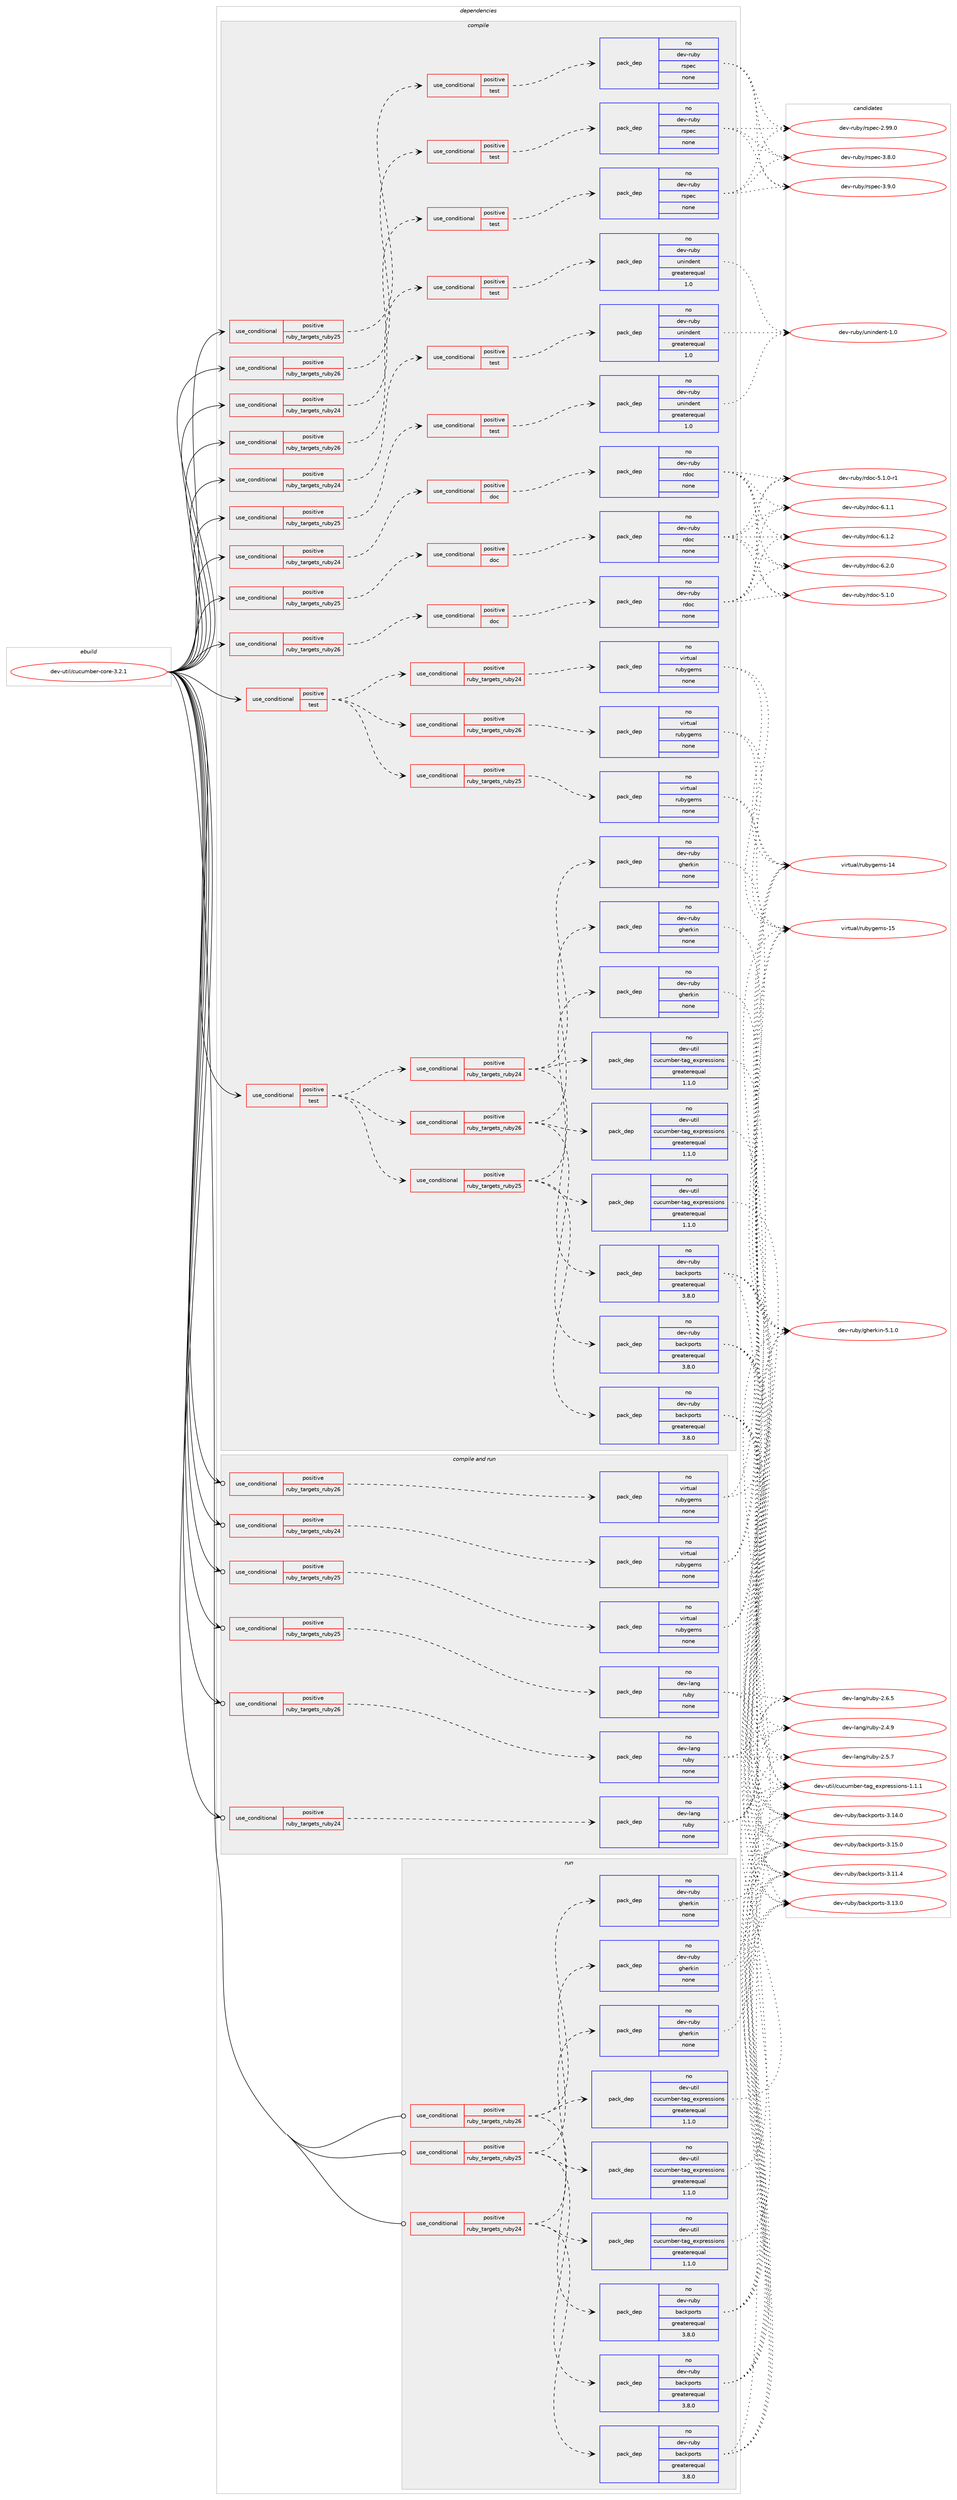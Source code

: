 digraph prolog {

# *************
# Graph options
# *************

newrank=true;
concentrate=true;
compound=true;
graph [rankdir=LR,fontname=Helvetica,fontsize=10,ranksep=1.5];#, ranksep=2.5, nodesep=0.2];
edge  [arrowhead=vee];
node  [fontname=Helvetica,fontsize=10];

# **********
# The ebuild
# **********

subgraph cluster_leftcol {
color=gray;
rank=same;
label=<<i>ebuild</i>>;
id [label="dev-util/cucumber-core-3.2.1", color=red, width=4, href="../dev-util/cucumber-core-3.2.1.svg"];
}

# ****************
# The dependencies
# ****************

subgraph cluster_midcol {
color=gray;
label=<<i>dependencies</i>>;
subgraph cluster_compile {
fillcolor="#eeeeee";
style=filled;
label=<<i>compile</i>>;
subgraph cond182225 {
dependency727573 [label=<<TABLE BORDER="0" CELLBORDER="1" CELLSPACING="0" CELLPADDING="4"><TR><TD ROWSPAN="3" CELLPADDING="10">use_conditional</TD></TR><TR><TD>positive</TD></TR><TR><TD>ruby_targets_ruby24</TD></TR></TABLE>>, shape=none, color=red];
subgraph cond182226 {
dependency727574 [label=<<TABLE BORDER="0" CELLBORDER="1" CELLSPACING="0" CELLPADDING="4"><TR><TD ROWSPAN="3" CELLPADDING="10">use_conditional</TD></TR><TR><TD>positive</TD></TR><TR><TD>doc</TD></TR></TABLE>>, shape=none, color=red];
subgraph pack533222 {
dependency727575 [label=<<TABLE BORDER="0" CELLBORDER="1" CELLSPACING="0" CELLPADDING="4" WIDTH="220"><TR><TD ROWSPAN="6" CELLPADDING="30">pack_dep</TD></TR><TR><TD WIDTH="110">no</TD></TR><TR><TD>dev-ruby</TD></TR><TR><TD>rdoc</TD></TR><TR><TD>none</TD></TR><TR><TD></TD></TR></TABLE>>, shape=none, color=blue];
}
dependency727574:e -> dependency727575:w [weight=20,style="dashed",arrowhead="vee"];
}
dependency727573:e -> dependency727574:w [weight=20,style="dashed",arrowhead="vee"];
}
id:e -> dependency727573:w [weight=20,style="solid",arrowhead="vee"];
subgraph cond182227 {
dependency727576 [label=<<TABLE BORDER="0" CELLBORDER="1" CELLSPACING="0" CELLPADDING="4"><TR><TD ROWSPAN="3" CELLPADDING="10">use_conditional</TD></TR><TR><TD>positive</TD></TR><TR><TD>ruby_targets_ruby24</TD></TR></TABLE>>, shape=none, color=red];
subgraph cond182228 {
dependency727577 [label=<<TABLE BORDER="0" CELLBORDER="1" CELLSPACING="0" CELLPADDING="4"><TR><TD ROWSPAN="3" CELLPADDING="10">use_conditional</TD></TR><TR><TD>positive</TD></TR><TR><TD>test</TD></TR></TABLE>>, shape=none, color=red];
subgraph pack533223 {
dependency727578 [label=<<TABLE BORDER="0" CELLBORDER="1" CELLSPACING="0" CELLPADDING="4" WIDTH="220"><TR><TD ROWSPAN="6" CELLPADDING="30">pack_dep</TD></TR><TR><TD WIDTH="110">no</TD></TR><TR><TD>dev-ruby</TD></TR><TR><TD>rspec</TD></TR><TR><TD>none</TD></TR><TR><TD></TD></TR></TABLE>>, shape=none, color=blue];
}
dependency727577:e -> dependency727578:w [weight=20,style="dashed",arrowhead="vee"];
}
dependency727576:e -> dependency727577:w [weight=20,style="dashed",arrowhead="vee"];
}
id:e -> dependency727576:w [weight=20,style="solid",arrowhead="vee"];
subgraph cond182229 {
dependency727579 [label=<<TABLE BORDER="0" CELLBORDER="1" CELLSPACING="0" CELLPADDING="4"><TR><TD ROWSPAN="3" CELLPADDING="10">use_conditional</TD></TR><TR><TD>positive</TD></TR><TR><TD>ruby_targets_ruby24</TD></TR></TABLE>>, shape=none, color=red];
subgraph cond182230 {
dependency727580 [label=<<TABLE BORDER="0" CELLBORDER="1" CELLSPACING="0" CELLPADDING="4"><TR><TD ROWSPAN="3" CELLPADDING="10">use_conditional</TD></TR><TR><TD>positive</TD></TR><TR><TD>test</TD></TR></TABLE>>, shape=none, color=red];
subgraph pack533224 {
dependency727581 [label=<<TABLE BORDER="0" CELLBORDER="1" CELLSPACING="0" CELLPADDING="4" WIDTH="220"><TR><TD ROWSPAN="6" CELLPADDING="30">pack_dep</TD></TR><TR><TD WIDTH="110">no</TD></TR><TR><TD>dev-ruby</TD></TR><TR><TD>unindent</TD></TR><TR><TD>greaterequal</TD></TR><TR><TD>1.0</TD></TR></TABLE>>, shape=none, color=blue];
}
dependency727580:e -> dependency727581:w [weight=20,style="dashed",arrowhead="vee"];
}
dependency727579:e -> dependency727580:w [weight=20,style="dashed",arrowhead="vee"];
}
id:e -> dependency727579:w [weight=20,style="solid",arrowhead="vee"];
subgraph cond182231 {
dependency727582 [label=<<TABLE BORDER="0" CELLBORDER="1" CELLSPACING="0" CELLPADDING="4"><TR><TD ROWSPAN="3" CELLPADDING="10">use_conditional</TD></TR><TR><TD>positive</TD></TR><TR><TD>ruby_targets_ruby25</TD></TR></TABLE>>, shape=none, color=red];
subgraph cond182232 {
dependency727583 [label=<<TABLE BORDER="0" CELLBORDER="1" CELLSPACING="0" CELLPADDING="4"><TR><TD ROWSPAN="3" CELLPADDING="10">use_conditional</TD></TR><TR><TD>positive</TD></TR><TR><TD>doc</TD></TR></TABLE>>, shape=none, color=red];
subgraph pack533225 {
dependency727584 [label=<<TABLE BORDER="0" CELLBORDER="1" CELLSPACING="0" CELLPADDING="4" WIDTH="220"><TR><TD ROWSPAN="6" CELLPADDING="30">pack_dep</TD></TR><TR><TD WIDTH="110">no</TD></TR><TR><TD>dev-ruby</TD></TR><TR><TD>rdoc</TD></TR><TR><TD>none</TD></TR><TR><TD></TD></TR></TABLE>>, shape=none, color=blue];
}
dependency727583:e -> dependency727584:w [weight=20,style="dashed",arrowhead="vee"];
}
dependency727582:e -> dependency727583:w [weight=20,style="dashed",arrowhead="vee"];
}
id:e -> dependency727582:w [weight=20,style="solid",arrowhead="vee"];
subgraph cond182233 {
dependency727585 [label=<<TABLE BORDER="0" CELLBORDER="1" CELLSPACING="0" CELLPADDING="4"><TR><TD ROWSPAN="3" CELLPADDING="10">use_conditional</TD></TR><TR><TD>positive</TD></TR><TR><TD>ruby_targets_ruby25</TD></TR></TABLE>>, shape=none, color=red];
subgraph cond182234 {
dependency727586 [label=<<TABLE BORDER="0" CELLBORDER="1" CELLSPACING="0" CELLPADDING="4"><TR><TD ROWSPAN="3" CELLPADDING="10">use_conditional</TD></TR><TR><TD>positive</TD></TR><TR><TD>test</TD></TR></TABLE>>, shape=none, color=red];
subgraph pack533226 {
dependency727587 [label=<<TABLE BORDER="0" CELLBORDER="1" CELLSPACING="0" CELLPADDING="4" WIDTH="220"><TR><TD ROWSPAN="6" CELLPADDING="30">pack_dep</TD></TR><TR><TD WIDTH="110">no</TD></TR><TR><TD>dev-ruby</TD></TR><TR><TD>rspec</TD></TR><TR><TD>none</TD></TR><TR><TD></TD></TR></TABLE>>, shape=none, color=blue];
}
dependency727586:e -> dependency727587:w [weight=20,style="dashed",arrowhead="vee"];
}
dependency727585:e -> dependency727586:w [weight=20,style="dashed",arrowhead="vee"];
}
id:e -> dependency727585:w [weight=20,style="solid",arrowhead="vee"];
subgraph cond182235 {
dependency727588 [label=<<TABLE BORDER="0" CELLBORDER="1" CELLSPACING="0" CELLPADDING="4"><TR><TD ROWSPAN="3" CELLPADDING="10">use_conditional</TD></TR><TR><TD>positive</TD></TR><TR><TD>ruby_targets_ruby25</TD></TR></TABLE>>, shape=none, color=red];
subgraph cond182236 {
dependency727589 [label=<<TABLE BORDER="0" CELLBORDER="1" CELLSPACING="0" CELLPADDING="4"><TR><TD ROWSPAN="3" CELLPADDING="10">use_conditional</TD></TR><TR><TD>positive</TD></TR><TR><TD>test</TD></TR></TABLE>>, shape=none, color=red];
subgraph pack533227 {
dependency727590 [label=<<TABLE BORDER="0" CELLBORDER="1" CELLSPACING="0" CELLPADDING="4" WIDTH="220"><TR><TD ROWSPAN="6" CELLPADDING="30">pack_dep</TD></TR><TR><TD WIDTH="110">no</TD></TR><TR><TD>dev-ruby</TD></TR><TR><TD>unindent</TD></TR><TR><TD>greaterequal</TD></TR><TR><TD>1.0</TD></TR></TABLE>>, shape=none, color=blue];
}
dependency727589:e -> dependency727590:w [weight=20,style="dashed",arrowhead="vee"];
}
dependency727588:e -> dependency727589:w [weight=20,style="dashed",arrowhead="vee"];
}
id:e -> dependency727588:w [weight=20,style="solid",arrowhead="vee"];
subgraph cond182237 {
dependency727591 [label=<<TABLE BORDER="0" CELLBORDER="1" CELLSPACING="0" CELLPADDING="4"><TR><TD ROWSPAN="3" CELLPADDING="10">use_conditional</TD></TR><TR><TD>positive</TD></TR><TR><TD>ruby_targets_ruby26</TD></TR></TABLE>>, shape=none, color=red];
subgraph cond182238 {
dependency727592 [label=<<TABLE BORDER="0" CELLBORDER="1" CELLSPACING="0" CELLPADDING="4"><TR><TD ROWSPAN="3" CELLPADDING="10">use_conditional</TD></TR><TR><TD>positive</TD></TR><TR><TD>doc</TD></TR></TABLE>>, shape=none, color=red];
subgraph pack533228 {
dependency727593 [label=<<TABLE BORDER="0" CELLBORDER="1" CELLSPACING="0" CELLPADDING="4" WIDTH="220"><TR><TD ROWSPAN="6" CELLPADDING="30">pack_dep</TD></TR><TR><TD WIDTH="110">no</TD></TR><TR><TD>dev-ruby</TD></TR><TR><TD>rdoc</TD></TR><TR><TD>none</TD></TR><TR><TD></TD></TR></TABLE>>, shape=none, color=blue];
}
dependency727592:e -> dependency727593:w [weight=20,style="dashed",arrowhead="vee"];
}
dependency727591:e -> dependency727592:w [weight=20,style="dashed",arrowhead="vee"];
}
id:e -> dependency727591:w [weight=20,style="solid",arrowhead="vee"];
subgraph cond182239 {
dependency727594 [label=<<TABLE BORDER="0" CELLBORDER="1" CELLSPACING="0" CELLPADDING="4"><TR><TD ROWSPAN="3" CELLPADDING="10">use_conditional</TD></TR><TR><TD>positive</TD></TR><TR><TD>ruby_targets_ruby26</TD></TR></TABLE>>, shape=none, color=red];
subgraph cond182240 {
dependency727595 [label=<<TABLE BORDER="0" CELLBORDER="1" CELLSPACING="0" CELLPADDING="4"><TR><TD ROWSPAN="3" CELLPADDING="10">use_conditional</TD></TR><TR><TD>positive</TD></TR><TR><TD>test</TD></TR></TABLE>>, shape=none, color=red];
subgraph pack533229 {
dependency727596 [label=<<TABLE BORDER="0" CELLBORDER="1" CELLSPACING="0" CELLPADDING="4" WIDTH="220"><TR><TD ROWSPAN="6" CELLPADDING="30">pack_dep</TD></TR><TR><TD WIDTH="110">no</TD></TR><TR><TD>dev-ruby</TD></TR><TR><TD>rspec</TD></TR><TR><TD>none</TD></TR><TR><TD></TD></TR></TABLE>>, shape=none, color=blue];
}
dependency727595:e -> dependency727596:w [weight=20,style="dashed",arrowhead="vee"];
}
dependency727594:e -> dependency727595:w [weight=20,style="dashed",arrowhead="vee"];
}
id:e -> dependency727594:w [weight=20,style="solid",arrowhead="vee"];
subgraph cond182241 {
dependency727597 [label=<<TABLE BORDER="0" CELLBORDER="1" CELLSPACING="0" CELLPADDING="4"><TR><TD ROWSPAN="3" CELLPADDING="10">use_conditional</TD></TR><TR><TD>positive</TD></TR><TR><TD>ruby_targets_ruby26</TD></TR></TABLE>>, shape=none, color=red];
subgraph cond182242 {
dependency727598 [label=<<TABLE BORDER="0" CELLBORDER="1" CELLSPACING="0" CELLPADDING="4"><TR><TD ROWSPAN="3" CELLPADDING="10">use_conditional</TD></TR><TR><TD>positive</TD></TR><TR><TD>test</TD></TR></TABLE>>, shape=none, color=red];
subgraph pack533230 {
dependency727599 [label=<<TABLE BORDER="0" CELLBORDER="1" CELLSPACING="0" CELLPADDING="4" WIDTH="220"><TR><TD ROWSPAN="6" CELLPADDING="30">pack_dep</TD></TR><TR><TD WIDTH="110">no</TD></TR><TR><TD>dev-ruby</TD></TR><TR><TD>unindent</TD></TR><TR><TD>greaterequal</TD></TR><TR><TD>1.0</TD></TR></TABLE>>, shape=none, color=blue];
}
dependency727598:e -> dependency727599:w [weight=20,style="dashed",arrowhead="vee"];
}
dependency727597:e -> dependency727598:w [weight=20,style="dashed",arrowhead="vee"];
}
id:e -> dependency727597:w [weight=20,style="solid",arrowhead="vee"];
subgraph cond182243 {
dependency727600 [label=<<TABLE BORDER="0" CELLBORDER="1" CELLSPACING="0" CELLPADDING="4"><TR><TD ROWSPAN="3" CELLPADDING="10">use_conditional</TD></TR><TR><TD>positive</TD></TR><TR><TD>test</TD></TR></TABLE>>, shape=none, color=red];
subgraph cond182244 {
dependency727601 [label=<<TABLE BORDER="0" CELLBORDER="1" CELLSPACING="0" CELLPADDING="4"><TR><TD ROWSPAN="3" CELLPADDING="10">use_conditional</TD></TR><TR><TD>positive</TD></TR><TR><TD>ruby_targets_ruby24</TD></TR></TABLE>>, shape=none, color=red];
subgraph pack533231 {
dependency727602 [label=<<TABLE BORDER="0" CELLBORDER="1" CELLSPACING="0" CELLPADDING="4" WIDTH="220"><TR><TD ROWSPAN="6" CELLPADDING="30">pack_dep</TD></TR><TR><TD WIDTH="110">no</TD></TR><TR><TD>dev-ruby</TD></TR><TR><TD>backports</TD></TR><TR><TD>greaterequal</TD></TR><TR><TD>3.8.0</TD></TR></TABLE>>, shape=none, color=blue];
}
dependency727601:e -> dependency727602:w [weight=20,style="dashed",arrowhead="vee"];
subgraph pack533232 {
dependency727603 [label=<<TABLE BORDER="0" CELLBORDER="1" CELLSPACING="0" CELLPADDING="4" WIDTH="220"><TR><TD ROWSPAN="6" CELLPADDING="30">pack_dep</TD></TR><TR><TD WIDTH="110">no</TD></TR><TR><TD>dev-util</TD></TR><TR><TD>cucumber-tag_expressions</TD></TR><TR><TD>greaterequal</TD></TR><TR><TD>1.1.0</TD></TR></TABLE>>, shape=none, color=blue];
}
dependency727601:e -> dependency727603:w [weight=20,style="dashed",arrowhead="vee"];
subgraph pack533233 {
dependency727604 [label=<<TABLE BORDER="0" CELLBORDER="1" CELLSPACING="0" CELLPADDING="4" WIDTH="220"><TR><TD ROWSPAN="6" CELLPADDING="30">pack_dep</TD></TR><TR><TD WIDTH="110">no</TD></TR><TR><TD>dev-ruby</TD></TR><TR><TD>gherkin</TD></TR><TR><TD>none</TD></TR><TR><TD></TD></TR></TABLE>>, shape=none, color=blue];
}
dependency727601:e -> dependency727604:w [weight=20,style="dashed",arrowhead="vee"];
}
dependency727600:e -> dependency727601:w [weight=20,style="dashed",arrowhead="vee"];
subgraph cond182245 {
dependency727605 [label=<<TABLE BORDER="0" CELLBORDER="1" CELLSPACING="0" CELLPADDING="4"><TR><TD ROWSPAN="3" CELLPADDING="10">use_conditional</TD></TR><TR><TD>positive</TD></TR><TR><TD>ruby_targets_ruby25</TD></TR></TABLE>>, shape=none, color=red];
subgraph pack533234 {
dependency727606 [label=<<TABLE BORDER="0" CELLBORDER="1" CELLSPACING="0" CELLPADDING="4" WIDTH="220"><TR><TD ROWSPAN="6" CELLPADDING="30">pack_dep</TD></TR><TR><TD WIDTH="110">no</TD></TR><TR><TD>dev-ruby</TD></TR><TR><TD>backports</TD></TR><TR><TD>greaterequal</TD></TR><TR><TD>3.8.0</TD></TR></TABLE>>, shape=none, color=blue];
}
dependency727605:e -> dependency727606:w [weight=20,style="dashed",arrowhead="vee"];
subgraph pack533235 {
dependency727607 [label=<<TABLE BORDER="0" CELLBORDER="1" CELLSPACING="0" CELLPADDING="4" WIDTH="220"><TR><TD ROWSPAN="6" CELLPADDING="30">pack_dep</TD></TR><TR><TD WIDTH="110">no</TD></TR><TR><TD>dev-util</TD></TR><TR><TD>cucumber-tag_expressions</TD></TR><TR><TD>greaterequal</TD></TR><TR><TD>1.1.0</TD></TR></TABLE>>, shape=none, color=blue];
}
dependency727605:e -> dependency727607:w [weight=20,style="dashed",arrowhead="vee"];
subgraph pack533236 {
dependency727608 [label=<<TABLE BORDER="0" CELLBORDER="1" CELLSPACING="0" CELLPADDING="4" WIDTH="220"><TR><TD ROWSPAN="6" CELLPADDING="30">pack_dep</TD></TR><TR><TD WIDTH="110">no</TD></TR><TR><TD>dev-ruby</TD></TR><TR><TD>gherkin</TD></TR><TR><TD>none</TD></TR><TR><TD></TD></TR></TABLE>>, shape=none, color=blue];
}
dependency727605:e -> dependency727608:w [weight=20,style="dashed",arrowhead="vee"];
}
dependency727600:e -> dependency727605:w [weight=20,style="dashed",arrowhead="vee"];
subgraph cond182246 {
dependency727609 [label=<<TABLE BORDER="0" CELLBORDER="1" CELLSPACING="0" CELLPADDING="4"><TR><TD ROWSPAN="3" CELLPADDING="10">use_conditional</TD></TR><TR><TD>positive</TD></TR><TR><TD>ruby_targets_ruby26</TD></TR></TABLE>>, shape=none, color=red];
subgraph pack533237 {
dependency727610 [label=<<TABLE BORDER="0" CELLBORDER="1" CELLSPACING="0" CELLPADDING="4" WIDTH="220"><TR><TD ROWSPAN="6" CELLPADDING="30">pack_dep</TD></TR><TR><TD WIDTH="110">no</TD></TR><TR><TD>dev-ruby</TD></TR><TR><TD>backports</TD></TR><TR><TD>greaterequal</TD></TR><TR><TD>3.8.0</TD></TR></TABLE>>, shape=none, color=blue];
}
dependency727609:e -> dependency727610:w [weight=20,style="dashed",arrowhead="vee"];
subgraph pack533238 {
dependency727611 [label=<<TABLE BORDER="0" CELLBORDER="1" CELLSPACING="0" CELLPADDING="4" WIDTH="220"><TR><TD ROWSPAN="6" CELLPADDING="30">pack_dep</TD></TR><TR><TD WIDTH="110">no</TD></TR><TR><TD>dev-util</TD></TR><TR><TD>cucumber-tag_expressions</TD></TR><TR><TD>greaterequal</TD></TR><TR><TD>1.1.0</TD></TR></TABLE>>, shape=none, color=blue];
}
dependency727609:e -> dependency727611:w [weight=20,style="dashed",arrowhead="vee"];
subgraph pack533239 {
dependency727612 [label=<<TABLE BORDER="0" CELLBORDER="1" CELLSPACING="0" CELLPADDING="4" WIDTH="220"><TR><TD ROWSPAN="6" CELLPADDING="30">pack_dep</TD></TR><TR><TD WIDTH="110">no</TD></TR><TR><TD>dev-ruby</TD></TR><TR><TD>gherkin</TD></TR><TR><TD>none</TD></TR><TR><TD></TD></TR></TABLE>>, shape=none, color=blue];
}
dependency727609:e -> dependency727612:w [weight=20,style="dashed",arrowhead="vee"];
}
dependency727600:e -> dependency727609:w [weight=20,style="dashed",arrowhead="vee"];
}
id:e -> dependency727600:w [weight=20,style="solid",arrowhead="vee"];
subgraph cond182247 {
dependency727613 [label=<<TABLE BORDER="0" CELLBORDER="1" CELLSPACING="0" CELLPADDING="4"><TR><TD ROWSPAN="3" CELLPADDING="10">use_conditional</TD></TR><TR><TD>positive</TD></TR><TR><TD>test</TD></TR></TABLE>>, shape=none, color=red];
subgraph cond182248 {
dependency727614 [label=<<TABLE BORDER="0" CELLBORDER="1" CELLSPACING="0" CELLPADDING="4"><TR><TD ROWSPAN="3" CELLPADDING="10">use_conditional</TD></TR><TR><TD>positive</TD></TR><TR><TD>ruby_targets_ruby24</TD></TR></TABLE>>, shape=none, color=red];
subgraph pack533240 {
dependency727615 [label=<<TABLE BORDER="0" CELLBORDER="1" CELLSPACING="0" CELLPADDING="4" WIDTH="220"><TR><TD ROWSPAN="6" CELLPADDING="30">pack_dep</TD></TR><TR><TD WIDTH="110">no</TD></TR><TR><TD>virtual</TD></TR><TR><TD>rubygems</TD></TR><TR><TD>none</TD></TR><TR><TD></TD></TR></TABLE>>, shape=none, color=blue];
}
dependency727614:e -> dependency727615:w [weight=20,style="dashed",arrowhead="vee"];
}
dependency727613:e -> dependency727614:w [weight=20,style="dashed",arrowhead="vee"];
subgraph cond182249 {
dependency727616 [label=<<TABLE BORDER="0" CELLBORDER="1" CELLSPACING="0" CELLPADDING="4"><TR><TD ROWSPAN="3" CELLPADDING="10">use_conditional</TD></TR><TR><TD>positive</TD></TR><TR><TD>ruby_targets_ruby25</TD></TR></TABLE>>, shape=none, color=red];
subgraph pack533241 {
dependency727617 [label=<<TABLE BORDER="0" CELLBORDER="1" CELLSPACING="0" CELLPADDING="4" WIDTH="220"><TR><TD ROWSPAN="6" CELLPADDING="30">pack_dep</TD></TR><TR><TD WIDTH="110">no</TD></TR><TR><TD>virtual</TD></TR><TR><TD>rubygems</TD></TR><TR><TD>none</TD></TR><TR><TD></TD></TR></TABLE>>, shape=none, color=blue];
}
dependency727616:e -> dependency727617:w [weight=20,style="dashed",arrowhead="vee"];
}
dependency727613:e -> dependency727616:w [weight=20,style="dashed",arrowhead="vee"];
subgraph cond182250 {
dependency727618 [label=<<TABLE BORDER="0" CELLBORDER="1" CELLSPACING="0" CELLPADDING="4"><TR><TD ROWSPAN="3" CELLPADDING="10">use_conditional</TD></TR><TR><TD>positive</TD></TR><TR><TD>ruby_targets_ruby26</TD></TR></TABLE>>, shape=none, color=red];
subgraph pack533242 {
dependency727619 [label=<<TABLE BORDER="0" CELLBORDER="1" CELLSPACING="0" CELLPADDING="4" WIDTH="220"><TR><TD ROWSPAN="6" CELLPADDING="30">pack_dep</TD></TR><TR><TD WIDTH="110">no</TD></TR><TR><TD>virtual</TD></TR><TR><TD>rubygems</TD></TR><TR><TD>none</TD></TR><TR><TD></TD></TR></TABLE>>, shape=none, color=blue];
}
dependency727618:e -> dependency727619:w [weight=20,style="dashed",arrowhead="vee"];
}
dependency727613:e -> dependency727618:w [weight=20,style="dashed",arrowhead="vee"];
}
id:e -> dependency727613:w [weight=20,style="solid",arrowhead="vee"];
}
subgraph cluster_compileandrun {
fillcolor="#eeeeee";
style=filled;
label=<<i>compile and run</i>>;
subgraph cond182251 {
dependency727620 [label=<<TABLE BORDER="0" CELLBORDER="1" CELLSPACING="0" CELLPADDING="4"><TR><TD ROWSPAN="3" CELLPADDING="10">use_conditional</TD></TR><TR><TD>positive</TD></TR><TR><TD>ruby_targets_ruby24</TD></TR></TABLE>>, shape=none, color=red];
subgraph pack533243 {
dependency727621 [label=<<TABLE BORDER="0" CELLBORDER="1" CELLSPACING="0" CELLPADDING="4" WIDTH="220"><TR><TD ROWSPAN="6" CELLPADDING="30">pack_dep</TD></TR><TR><TD WIDTH="110">no</TD></TR><TR><TD>dev-lang</TD></TR><TR><TD>ruby</TD></TR><TR><TD>none</TD></TR><TR><TD></TD></TR></TABLE>>, shape=none, color=blue];
}
dependency727620:e -> dependency727621:w [weight=20,style="dashed",arrowhead="vee"];
}
id:e -> dependency727620:w [weight=20,style="solid",arrowhead="odotvee"];
subgraph cond182252 {
dependency727622 [label=<<TABLE BORDER="0" CELLBORDER="1" CELLSPACING="0" CELLPADDING="4"><TR><TD ROWSPAN="3" CELLPADDING="10">use_conditional</TD></TR><TR><TD>positive</TD></TR><TR><TD>ruby_targets_ruby24</TD></TR></TABLE>>, shape=none, color=red];
subgraph pack533244 {
dependency727623 [label=<<TABLE BORDER="0" CELLBORDER="1" CELLSPACING="0" CELLPADDING="4" WIDTH="220"><TR><TD ROWSPAN="6" CELLPADDING="30">pack_dep</TD></TR><TR><TD WIDTH="110">no</TD></TR><TR><TD>virtual</TD></TR><TR><TD>rubygems</TD></TR><TR><TD>none</TD></TR><TR><TD></TD></TR></TABLE>>, shape=none, color=blue];
}
dependency727622:e -> dependency727623:w [weight=20,style="dashed",arrowhead="vee"];
}
id:e -> dependency727622:w [weight=20,style="solid",arrowhead="odotvee"];
subgraph cond182253 {
dependency727624 [label=<<TABLE BORDER="0" CELLBORDER="1" CELLSPACING="0" CELLPADDING="4"><TR><TD ROWSPAN="3" CELLPADDING="10">use_conditional</TD></TR><TR><TD>positive</TD></TR><TR><TD>ruby_targets_ruby25</TD></TR></TABLE>>, shape=none, color=red];
subgraph pack533245 {
dependency727625 [label=<<TABLE BORDER="0" CELLBORDER="1" CELLSPACING="0" CELLPADDING="4" WIDTH="220"><TR><TD ROWSPAN="6" CELLPADDING="30">pack_dep</TD></TR><TR><TD WIDTH="110">no</TD></TR><TR><TD>dev-lang</TD></TR><TR><TD>ruby</TD></TR><TR><TD>none</TD></TR><TR><TD></TD></TR></TABLE>>, shape=none, color=blue];
}
dependency727624:e -> dependency727625:w [weight=20,style="dashed",arrowhead="vee"];
}
id:e -> dependency727624:w [weight=20,style="solid",arrowhead="odotvee"];
subgraph cond182254 {
dependency727626 [label=<<TABLE BORDER="0" CELLBORDER="1" CELLSPACING="0" CELLPADDING="4"><TR><TD ROWSPAN="3" CELLPADDING="10">use_conditional</TD></TR><TR><TD>positive</TD></TR><TR><TD>ruby_targets_ruby25</TD></TR></TABLE>>, shape=none, color=red];
subgraph pack533246 {
dependency727627 [label=<<TABLE BORDER="0" CELLBORDER="1" CELLSPACING="0" CELLPADDING="4" WIDTH="220"><TR><TD ROWSPAN="6" CELLPADDING="30">pack_dep</TD></TR><TR><TD WIDTH="110">no</TD></TR><TR><TD>virtual</TD></TR><TR><TD>rubygems</TD></TR><TR><TD>none</TD></TR><TR><TD></TD></TR></TABLE>>, shape=none, color=blue];
}
dependency727626:e -> dependency727627:w [weight=20,style="dashed",arrowhead="vee"];
}
id:e -> dependency727626:w [weight=20,style="solid",arrowhead="odotvee"];
subgraph cond182255 {
dependency727628 [label=<<TABLE BORDER="0" CELLBORDER="1" CELLSPACING="0" CELLPADDING="4"><TR><TD ROWSPAN="3" CELLPADDING="10">use_conditional</TD></TR><TR><TD>positive</TD></TR><TR><TD>ruby_targets_ruby26</TD></TR></TABLE>>, shape=none, color=red];
subgraph pack533247 {
dependency727629 [label=<<TABLE BORDER="0" CELLBORDER="1" CELLSPACING="0" CELLPADDING="4" WIDTH="220"><TR><TD ROWSPAN="6" CELLPADDING="30">pack_dep</TD></TR><TR><TD WIDTH="110">no</TD></TR><TR><TD>dev-lang</TD></TR><TR><TD>ruby</TD></TR><TR><TD>none</TD></TR><TR><TD></TD></TR></TABLE>>, shape=none, color=blue];
}
dependency727628:e -> dependency727629:w [weight=20,style="dashed",arrowhead="vee"];
}
id:e -> dependency727628:w [weight=20,style="solid",arrowhead="odotvee"];
subgraph cond182256 {
dependency727630 [label=<<TABLE BORDER="0" CELLBORDER="1" CELLSPACING="0" CELLPADDING="4"><TR><TD ROWSPAN="3" CELLPADDING="10">use_conditional</TD></TR><TR><TD>positive</TD></TR><TR><TD>ruby_targets_ruby26</TD></TR></TABLE>>, shape=none, color=red];
subgraph pack533248 {
dependency727631 [label=<<TABLE BORDER="0" CELLBORDER="1" CELLSPACING="0" CELLPADDING="4" WIDTH="220"><TR><TD ROWSPAN="6" CELLPADDING="30">pack_dep</TD></TR><TR><TD WIDTH="110">no</TD></TR><TR><TD>virtual</TD></TR><TR><TD>rubygems</TD></TR><TR><TD>none</TD></TR><TR><TD></TD></TR></TABLE>>, shape=none, color=blue];
}
dependency727630:e -> dependency727631:w [weight=20,style="dashed",arrowhead="vee"];
}
id:e -> dependency727630:w [weight=20,style="solid",arrowhead="odotvee"];
}
subgraph cluster_run {
fillcolor="#eeeeee";
style=filled;
label=<<i>run</i>>;
subgraph cond182257 {
dependency727632 [label=<<TABLE BORDER="0" CELLBORDER="1" CELLSPACING="0" CELLPADDING="4"><TR><TD ROWSPAN="3" CELLPADDING="10">use_conditional</TD></TR><TR><TD>positive</TD></TR><TR><TD>ruby_targets_ruby24</TD></TR></TABLE>>, shape=none, color=red];
subgraph pack533249 {
dependency727633 [label=<<TABLE BORDER="0" CELLBORDER="1" CELLSPACING="0" CELLPADDING="4" WIDTH="220"><TR><TD ROWSPAN="6" CELLPADDING="30">pack_dep</TD></TR><TR><TD WIDTH="110">no</TD></TR><TR><TD>dev-ruby</TD></TR><TR><TD>backports</TD></TR><TR><TD>greaterequal</TD></TR><TR><TD>3.8.0</TD></TR></TABLE>>, shape=none, color=blue];
}
dependency727632:e -> dependency727633:w [weight=20,style="dashed",arrowhead="vee"];
subgraph pack533250 {
dependency727634 [label=<<TABLE BORDER="0" CELLBORDER="1" CELLSPACING="0" CELLPADDING="4" WIDTH="220"><TR><TD ROWSPAN="6" CELLPADDING="30">pack_dep</TD></TR><TR><TD WIDTH="110">no</TD></TR><TR><TD>dev-util</TD></TR><TR><TD>cucumber-tag_expressions</TD></TR><TR><TD>greaterequal</TD></TR><TR><TD>1.1.0</TD></TR></TABLE>>, shape=none, color=blue];
}
dependency727632:e -> dependency727634:w [weight=20,style="dashed",arrowhead="vee"];
subgraph pack533251 {
dependency727635 [label=<<TABLE BORDER="0" CELLBORDER="1" CELLSPACING="0" CELLPADDING="4" WIDTH="220"><TR><TD ROWSPAN="6" CELLPADDING="30">pack_dep</TD></TR><TR><TD WIDTH="110">no</TD></TR><TR><TD>dev-ruby</TD></TR><TR><TD>gherkin</TD></TR><TR><TD>none</TD></TR><TR><TD></TD></TR></TABLE>>, shape=none, color=blue];
}
dependency727632:e -> dependency727635:w [weight=20,style="dashed",arrowhead="vee"];
}
id:e -> dependency727632:w [weight=20,style="solid",arrowhead="odot"];
subgraph cond182258 {
dependency727636 [label=<<TABLE BORDER="0" CELLBORDER="1" CELLSPACING="0" CELLPADDING="4"><TR><TD ROWSPAN="3" CELLPADDING="10">use_conditional</TD></TR><TR><TD>positive</TD></TR><TR><TD>ruby_targets_ruby25</TD></TR></TABLE>>, shape=none, color=red];
subgraph pack533252 {
dependency727637 [label=<<TABLE BORDER="0" CELLBORDER="1" CELLSPACING="0" CELLPADDING="4" WIDTH="220"><TR><TD ROWSPAN="6" CELLPADDING="30">pack_dep</TD></TR><TR><TD WIDTH="110">no</TD></TR><TR><TD>dev-ruby</TD></TR><TR><TD>backports</TD></TR><TR><TD>greaterequal</TD></TR><TR><TD>3.8.0</TD></TR></TABLE>>, shape=none, color=blue];
}
dependency727636:e -> dependency727637:w [weight=20,style="dashed",arrowhead="vee"];
subgraph pack533253 {
dependency727638 [label=<<TABLE BORDER="0" CELLBORDER="1" CELLSPACING="0" CELLPADDING="4" WIDTH="220"><TR><TD ROWSPAN="6" CELLPADDING="30">pack_dep</TD></TR><TR><TD WIDTH="110">no</TD></TR><TR><TD>dev-util</TD></TR><TR><TD>cucumber-tag_expressions</TD></TR><TR><TD>greaterequal</TD></TR><TR><TD>1.1.0</TD></TR></TABLE>>, shape=none, color=blue];
}
dependency727636:e -> dependency727638:w [weight=20,style="dashed",arrowhead="vee"];
subgraph pack533254 {
dependency727639 [label=<<TABLE BORDER="0" CELLBORDER="1" CELLSPACING="0" CELLPADDING="4" WIDTH="220"><TR><TD ROWSPAN="6" CELLPADDING="30">pack_dep</TD></TR><TR><TD WIDTH="110">no</TD></TR><TR><TD>dev-ruby</TD></TR><TR><TD>gherkin</TD></TR><TR><TD>none</TD></TR><TR><TD></TD></TR></TABLE>>, shape=none, color=blue];
}
dependency727636:e -> dependency727639:w [weight=20,style="dashed",arrowhead="vee"];
}
id:e -> dependency727636:w [weight=20,style="solid",arrowhead="odot"];
subgraph cond182259 {
dependency727640 [label=<<TABLE BORDER="0" CELLBORDER="1" CELLSPACING="0" CELLPADDING="4"><TR><TD ROWSPAN="3" CELLPADDING="10">use_conditional</TD></TR><TR><TD>positive</TD></TR><TR><TD>ruby_targets_ruby26</TD></TR></TABLE>>, shape=none, color=red];
subgraph pack533255 {
dependency727641 [label=<<TABLE BORDER="0" CELLBORDER="1" CELLSPACING="0" CELLPADDING="4" WIDTH="220"><TR><TD ROWSPAN="6" CELLPADDING="30">pack_dep</TD></TR><TR><TD WIDTH="110">no</TD></TR><TR><TD>dev-ruby</TD></TR><TR><TD>backports</TD></TR><TR><TD>greaterequal</TD></TR><TR><TD>3.8.0</TD></TR></TABLE>>, shape=none, color=blue];
}
dependency727640:e -> dependency727641:w [weight=20,style="dashed",arrowhead="vee"];
subgraph pack533256 {
dependency727642 [label=<<TABLE BORDER="0" CELLBORDER="1" CELLSPACING="0" CELLPADDING="4" WIDTH="220"><TR><TD ROWSPAN="6" CELLPADDING="30">pack_dep</TD></TR><TR><TD WIDTH="110">no</TD></TR><TR><TD>dev-util</TD></TR><TR><TD>cucumber-tag_expressions</TD></TR><TR><TD>greaterequal</TD></TR><TR><TD>1.1.0</TD></TR></TABLE>>, shape=none, color=blue];
}
dependency727640:e -> dependency727642:w [weight=20,style="dashed",arrowhead="vee"];
subgraph pack533257 {
dependency727643 [label=<<TABLE BORDER="0" CELLBORDER="1" CELLSPACING="0" CELLPADDING="4" WIDTH="220"><TR><TD ROWSPAN="6" CELLPADDING="30">pack_dep</TD></TR><TR><TD WIDTH="110">no</TD></TR><TR><TD>dev-ruby</TD></TR><TR><TD>gherkin</TD></TR><TR><TD>none</TD></TR><TR><TD></TD></TR></TABLE>>, shape=none, color=blue];
}
dependency727640:e -> dependency727643:w [weight=20,style="dashed",arrowhead="vee"];
}
id:e -> dependency727640:w [weight=20,style="solid",arrowhead="odot"];
}
}

# **************
# The candidates
# **************

subgraph cluster_choices {
rank=same;
color=gray;
label=<<i>candidates</i>>;

subgraph choice533222 {
color=black;
nodesep=1;
choice10010111845114117981214711410011199455346494648 [label="dev-ruby/rdoc-5.1.0", color=red, width=4,href="../dev-ruby/rdoc-5.1.0.svg"];
choice100101118451141179812147114100111994553464946484511449 [label="dev-ruby/rdoc-5.1.0-r1", color=red, width=4,href="../dev-ruby/rdoc-5.1.0-r1.svg"];
choice10010111845114117981214711410011199455446494649 [label="dev-ruby/rdoc-6.1.1", color=red, width=4,href="../dev-ruby/rdoc-6.1.1.svg"];
choice10010111845114117981214711410011199455446494650 [label="dev-ruby/rdoc-6.1.2", color=red, width=4,href="../dev-ruby/rdoc-6.1.2.svg"];
choice10010111845114117981214711410011199455446504648 [label="dev-ruby/rdoc-6.2.0", color=red, width=4,href="../dev-ruby/rdoc-6.2.0.svg"];
dependency727575:e -> choice10010111845114117981214711410011199455346494648:w [style=dotted,weight="100"];
dependency727575:e -> choice100101118451141179812147114100111994553464946484511449:w [style=dotted,weight="100"];
dependency727575:e -> choice10010111845114117981214711410011199455446494649:w [style=dotted,weight="100"];
dependency727575:e -> choice10010111845114117981214711410011199455446494650:w [style=dotted,weight="100"];
dependency727575:e -> choice10010111845114117981214711410011199455446504648:w [style=dotted,weight="100"];
}
subgraph choice533223 {
color=black;
nodesep=1;
choice1001011184511411798121471141151121019945504657574648 [label="dev-ruby/rspec-2.99.0", color=red, width=4,href="../dev-ruby/rspec-2.99.0.svg"];
choice10010111845114117981214711411511210199455146564648 [label="dev-ruby/rspec-3.8.0", color=red, width=4,href="../dev-ruby/rspec-3.8.0.svg"];
choice10010111845114117981214711411511210199455146574648 [label="dev-ruby/rspec-3.9.0", color=red, width=4,href="../dev-ruby/rspec-3.9.0.svg"];
dependency727578:e -> choice1001011184511411798121471141151121019945504657574648:w [style=dotted,weight="100"];
dependency727578:e -> choice10010111845114117981214711411511210199455146564648:w [style=dotted,weight="100"];
dependency727578:e -> choice10010111845114117981214711411511210199455146574648:w [style=dotted,weight="100"];
}
subgraph choice533224 {
color=black;
nodesep=1;
choice10010111845114117981214711711010511010010111011645494648 [label="dev-ruby/unindent-1.0", color=red, width=4,href="../dev-ruby/unindent-1.0.svg"];
dependency727581:e -> choice10010111845114117981214711711010511010010111011645494648:w [style=dotted,weight="100"];
}
subgraph choice533225 {
color=black;
nodesep=1;
choice10010111845114117981214711410011199455346494648 [label="dev-ruby/rdoc-5.1.0", color=red, width=4,href="../dev-ruby/rdoc-5.1.0.svg"];
choice100101118451141179812147114100111994553464946484511449 [label="dev-ruby/rdoc-5.1.0-r1", color=red, width=4,href="../dev-ruby/rdoc-5.1.0-r1.svg"];
choice10010111845114117981214711410011199455446494649 [label="dev-ruby/rdoc-6.1.1", color=red, width=4,href="../dev-ruby/rdoc-6.1.1.svg"];
choice10010111845114117981214711410011199455446494650 [label="dev-ruby/rdoc-6.1.2", color=red, width=4,href="../dev-ruby/rdoc-6.1.2.svg"];
choice10010111845114117981214711410011199455446504648 [label="dev-ruby/rdoc-6.2.0", color=red, width=4,href="../dev-ruby/rdoc-6.2.0.svg"];
dependency727584:e -> choice10010111845114117981214711410011199455346494648:w [style=dotted,weight="100"];
dependency727584:e -> choice100101118451141179812147114100111994553464946484511449:w [style=dotted,weight="100"];
dependency727584:e -> choice10010111845114117981214711410011199455446494649:w [style=dotted,weight="100"];
dependency727584:e -> choice10010111845114117981214711410011199455446494650:w [style=dotted,weight="100"];
dependency727584:e -> choice10010111845114117981214711410011199455446504648:w [style=dotted,weight="100"];
}
subgraph choice533226 {
color=black;
nodesep=1;
choice1001011184511411798121471141151121019945504657574648 [label="dev-ruby/rspec-2.99.0", color=red, width=4,href="../dev-ruby/rspec-2.99.0.svg"];
choice10010111845114117981214711411511210199455146564648 [label="dev-ruby/rspec-3.8.0", color=red, width=4,href="../dev-ruby/rspec-3.8.0.svg"];
choice10010111845114117981214711411511210199455146574648 [label="dev-ruby/rspec-3.9.0", color=red, width=4,href="../dev-ruby/rspec-3.9.0.svg"];
dependency727587:e -> choice1001011184511411798121471141151121019945504657574648:w [style=dotted,weight="100"];
dependency727587:e -> choice10010111845114117981214711411511210199455146564648:w [style=dotted,weight="100"];
dependency727587:e -> choice10010111845114117981214711411511210199455146574648:w [style=dotted,weight="100"];
}
subgraph choice533227 {
color=black;
nodesep=1;
choice10010111845114117981214711711010511010010111011645494648 [label="dev-ruby/unindent-1.0", color=red, width=4,href="../dev-ruby/unindent-1.0.svg"];
dependency727590:e -> choice10010111845114117981214711711010511010010111011645494648:w [style=dotted,weight="100"];
}
subgraph choice533228 {
color=black;
nodesep=1;
choice10010111845114117981214711410011199455346494648 [label="dev-ruby/rdoc-5.1.0", color=red, width=4,href="../dev-ruby/rdoc-5.1.0.svg"];
choice100101118451141179812147114100111994553464946484511449 [label="dev-ruby/rdoc-5.1.0-r1", color=red, width=4,href="../dev-ruby/rdoc-5.1.0-r1.svg"];
choice10010111845114117981214711410011199455446494649 [label="dev-ruby/rdoc-6.1.1", color=red, width=4,href="../dev-ruby/rdoc-6.1.1.svg"];
choice10010111845114117981214711410011199455446494650 [label="dev-ruby/rdoc-6.1.2", color=red, width=4,href="../dev-ruby/rdoc-6.1.2.svg"];
choice10010111845114117981214711410011199455446504648 [label="dev-ruby/rdoc-6.2.0", color=red, width=4,href="../dev-ruby/rdoc-6.2.0.svg"];
dependency727593:e -> choice10010111845114117981214711410011199455346494648:w [style=dotted,weight="100"];
dependency727593:e -> choice100101118451141179812147114100111994553464946484511449:w [style=dotted,weight="100"];
dependency727593:e -> choice10010111845114117981214711410011199455446494649:w [style=dotted,weight="100"];
dependency727593:e -> choice10010111845114117981214711410011199455446494650:w [style=dotted,weight="100"];
dependency727593:e -> choice10010111845114117981214711410011199455446504648:w [style=dotted,weight="100"];
}
subgraph choice533229 {
color=black;
nodesep=1;
choice1001011184511411798121471141151121019945504657574648 [label="dev-ruby/rspec-2.99.0", color=red, width=4,href="../dev-ruby/rspec-2.99.0.svg"];
choice10010111845114117981214711411511210199455146564648 [label="dev-ruby/rspec-3.8.0", color=red, width=4,href="../dev-ruby/rspec-3.8.0.svg"];
choice10010111845114117981214711411511210199455146574648 [label="dev-ruby/rspec-3.9.0", color=red, width=4,href="../dev-ruby/rspec-3.9.0.svg"];
dependency727596:e -> choice1001011184511411798121471141151121019945504657574648:w [style=dotted,weight="100"];
dependency727596:e -> choice10010111845114117981214711411511210199455146564648:w [style=dotted,weight="100"];
dependency727596:e -> choice10010111845114117981214711411511210199455146574648:w [style=dotted,weight="100"];
}
subgraph choice533230 {
color=black;
nodesep=1;
choice10010111845114117981214711711010511010010111011645494648 [label="dev-ruby/unindent-1.0", color=red, width=4,href="../dev-ruby/unindent-1.0.svg"];
dependency727599:e -> choice10010111845114117981214711711010511010010111011645494648:w [style=dotted,weight="100"];
}
subgraph choice533231 {
color=black;
nodesep=1;
choice10010111845114117981214798979910711211111411611545514649494652 [label="dev-ruby/backports-3.11.4", color=red, width=4,href="../dev-ruby/backports-3.11.4.svg"];
choice10010111845114117981214798979910711211111411611545514649514648 [label="dev-ruby/backports-3.13.0", color=red, width=4,href="../dev-ruby/backports-3.13.0.svg"];
choice10010111845114117981214798979910711211111411611545514649524648 [label="dev-ruby/backports-3.14.0", color=red, width=4,href="../dev-ruby/backports-3.14.0.svg"];
choice10010111845114117981214798979910711211111411611545514649534648 [label="dev-ruby/backports-3.15.0", color=red, width=4,href="../dev-ruby/backports-3.15.0.svg"];
dependency727602:e -> choice10010111845114117981214798979910711211111411611545514649494652:w [style=dotted,weight="100"];
dependency727602:e -> choice10010111845114117981214798979910711211111411611545514649514648:w [style=dotted,weight="100"];
dependency727602:e -> choice10010111845114117981214798979910711211111411611545514649524648:w [style=dotted,weight="100"];
dependency727602:e -> choice10010111845114117981214798979910711211111411611545514649534648:w [style=dotted,weight="100"];
}
subgraph choice533232 {
color=black;
nodesep=1;
choice1001011184511711610510847991179911710998101114451169710395101120112114101115115105111110115454946494649 [label="dev-util/cucumber-tag_expressions-1.1.1", color=red, width=4,href="../dev-util/cucumber-tag_expressions-1.1.1.svg"];
dependency727603:e -> choice1001011184511711610510847991179911710998101114451169710395101120112114101115115105111110115454946494649:w [style=dotted,weight="100"];
}
subgraph choice533233 {
color=black;
nodesep=1;
choice100101118451141179812147103104101114107105110455346494648 [label="dev-ruby/gherkin-5.1.0", color=red, width=4,href="../dev-ruby/gherkin-5.1.0.svg"];
dependency727604:e -> choice100101118451141179812147103104101114107105110455346494648:w [style=dotted,weight="100"];
}
subgraph choice533234 {
color=black;
nodesep=1;
choice10010111845114117981214798979910711211111411611545514649494652 [label="dev-ruby/backports-3.11.4", color=red, width=4,href="../dev-ruby/backports-3.11.4.svg"];
choice10010111845114117981214798979910711211111411611545514649514648 [label="dev-ruby/backports-3.13.0", color=red, width=4,href="../dev-ruby/backports-3.13.0.svg"];
choice10010111845114117981214798979910711211111411611545514649524648 [label="dev-ruby/backports-3.14.0", color=red, width=4,href="../dev-ruby/backports-3.14.0.svg"];
choice10010111845114117981214798979910711211111411611545514649534648 [label="dev-ruby/backports-3.15.0", color=red, width=4,href="../dev-ruby/backports-3.15.0.svg"];
dependency727606:e -> choice10010111845114117981214798979910711211111411611545514649494652:w [style=dotted,weight="100"];
dependency727606:e -> choice10010111845114117981214798979910711211111411611545514649514648:w [style=dotted,weight="100"];
dependency727606:e -> choice10010111845114117981214798979910711211111411611545514649524648:w [style=dotted,weight="100"];
dependency727606:e -> choice10010111845114117981214798979910711211111411611545514649534648:w [style=dotted,weight="100"];
}
subgraph choice533235 {
color=black;
nodesep=1;
choice1001011184511711610510847991179911710998101114451169710395101120112114101115115105111110115454946494649 [label="dev-util/cucumber-tag_expressions-1.1.1", color=red, width=4,href="../dev-util/cucumber-tag_expressions-1.1.1.svg"];
dependency727607:e -> choice1001011184511711610510847991179911710998101114451169710395101120112114101115115105111110115454946494649:w [style=dotted,weight="100"];
}
subgraph choice533236 {
color=black;
nodesep=1;
choice100101118451141179812147103104101114107105110455346494648 [label="dev-ruby/gherkin-5.1.0", color=red, width=4,href="../dev-ruby/gherkin-5.1.0.svg"];
dependency727608:e -> choice100101118451141179812147103104101114107105110455346494648:w [style=dotted,weight="100"];
}
subgraph choice533237 {
color=black;
nodesep=1;
choice10010111845114117981214798979910711211111411611545514649494652 [label="dev-ruby/backports-3.11.4", color=red, width=4,href="../dev-ruby/backports-3.11.4.svg"];
choice10010111845114117981214798979910711211111411611545514649514648 [label="dev-ruby/backports-3.13.0", color=red, width=4,href="../dev-ruby/backports-3.13.0.svg"];
choice10010111845114117981214798979910711211111411611545514649524648 [label="dev-ruby/backports-3.14.0", color=red, width=4,href="../dev-ruby/backports-3.14.0.svg"];
choice10010111845114117981214798979910711211111411611545514649534648 [label="dev-ruby/backports-3.15.0", color=red, width=4,href="../dev-ruby/backports-3.15.0.svg"];
dependency727610:e -> choice10010111845114117981214798979910711211111411611545514649494652:w [style=dotted,weight="100"];
dependency727610:e -> choice10010111845114117981214798979910711211111411611545514649514648:w [style=dotted,weight="100"];
dependency727610:e -> choice10010111845114117981214798979910711211111411611545514649524648:w [style=dotted,weight="100"];
dependency727610:e -> choice10010111845114117981214798979910711211111411611545514649534648:w [style=dotted,weight="100"];
}
subgraph choice533238 {
color=black;
nodesep=1;
choice1001011184511711610510847991179911710998101114451169710395101120112114101115115105111110115454946494649 [label="dev-util/cucumber-tag_expressions-1.1.1", color=red, width=4,href="../dev-util/cucumber-tag_expressions-1.1.1.svg"];
dependency727611:e -> choice1001011184511711610510847991179911710998101114451169710395101120112114101115115105111110115454946494649:w [style=dotted,weight="100"];
}
subgraph choice533239 {
color=black;
nodesep=1;
choice100101118451141179812147103104101114107105110455346494648 [label="dev-ruby/gherkin-5.1.0", color=red, width=4,href="../dev-ruby/gherkin-5.1.0.svg"];
dependency727612:e -> choice100101118451141179812147103104101114107105110455346494648:w [style=dotted,weight="100"];
}
subgraph choice533240 {
color=black;
nodesep=1;
choice118105114116117971084711411798121103101109115454952 [label="virtual/rubygems-14", color=red, width=4,href="../virtual/rubygems-14.svg"];
choice118105114116117971084711411798121103101109115454953 [label="virtual/rubygems-15", color=red, width=4,href="../virtual/rubygems-15.svg"];
dependency727615:e -> choice118105114116117971084711411798121103101109115454952:w [style=dotted,weight="100"];
dependency727615:e -> choice118105114116117971084711411798121103101109115454953:w [style=dotted,weight="100"];
}
subgraph choice533241 {
color=black;
nodesep=1;
choice118105114116117971084711411798121103101109115454952 [label="virtual/rubygems-14", color=red, width=4,href="../virtual/rubygems-14.svg"];
choice118105114116117971084711411798121103101109115454953 [label="virtual/rubygems-15", color=red, width=4,href="../virtual/rubygems-15.svg"];
dependency727617:e -> choice118105114116117971084711411798121103101109115454952:w [style=dotted,weight="100"];
dependency727617:e -> choice118105114116117971084711411798121103101109115454953:w [style=dotted,weight="100"];
}
subgraph choice533242 {
color=black;
nodesep=1;
choice118105114116117971084711411798121103101109115454952 [label="virtual/rubygems-14", color=red, width=4,href="../virtual/rubygems-14.svg"];
choice118105114116117971084711411798121103101109115454953 [label="virtual/rubygems-15", color=red, width=4,href="../virtual/rubygems-15.svg"];
dependency727619:e -> choice118105114116117971084711411798121103101109115454952:w [style=dotted,weight="100"];
dependency727619:e -> choice118105114116117971084711411798121103101109115454953:w [style=dotted,weight="100"];
}
subgraph choice533243 {
color=black;
nodesep=1;
choice10010111845108971101034711411798121455046524657 [label="dev-lang/ruby-2.4.9", color=red, width=4,href="../dev-lang/ruby-2.4.9.svg"];
choice10010111845108971101034711411798121455046534655 [label="dev-lang/ruby-2.5.7", color=red, width=4,href="../dev-lang/ruby-2.5.7.svg"];
choice10010111845108971101034711411798121455046544653 [label="dev-lang/ruby-2.6.5", color=red, width=4,href="../dev-lang/ruby-2.6.5.svg"];
dependency727621:e -> choice10010111845108971101034711411798121455046524657:w [style=dotted,weight="100"];
dependency727621:e -> choice10010111845108971101034711411798121455046534655:w [style=dotted,weight="100"];
dependency727621:e -> choice10010111845108971101034711411798121455046544653:w [style=dotted,weight="100"];
}
subgraph choice533244 {
color=black;
nodesep=1;
choice118105114116117971084711411798121103101109115454952 [label="virtual/rubygems-14", color=red, width=4,href="../virtual/rubygems-14.svg"];
choice118105114116117971084711411798121103101109115454953 [label="virtual/rubygems-15", color=red, width=4,href="../virtual/rubygems-15.svg"];
dependency727623:e -> choice118105114116117971084711411798121103101109115454952:w [style=dotted,weight="100"];
dependency727623:e -> choice118105114116117971084711411798121103101109115454953:w [style=dotted,weight="100"];
}
subgraph choice533245 {
color=black;
nodesep=1;
choice10010111845108971101034711411798121455046524657 [label="dev-lang/ruby-2.4.9", color=red, width=4,href="../dev-lang/ruby-2.4.9.svg"];
choice10010111845108971101034711411798121455046534655 [label="dev-lang/ruby-2.5.7", color=red, width=4,href="../dev-lang/ruby-2.5.7.svg"];
choice10010111845108971101034711411798121455046544653 [label="dev-lang/ruby-2.6.5", color=red, width=4,href="../dev-lang/ruby-2.6.5.svg"];
dependency727625:e -> choice10010111845108971101034711411798121455046524657:w [style=dotted,weight="100"];
dependency727625:e -> choice10010111845108971101034711411798121455046534655:w [style=dotted,weight="100"];
dependency727625:e -> choice10010111845108971101034711411798121455046544653:w [style=dotted,weight="100"];
}
subgraph choice533246 {
color=black;
nodesep=1;
choice118105114116117971084711411798121103101109115454952 [label="virtual/rubygems-14", color=red, width=4,href="../virtual/rubygems-14.svg"];
choice118105114116117971084711411798121103101109115454953 [label="virtual/rubygems-15", color=red, width=4,href="../virtual/rubygems-15.svg"];
dependency727627:e -> choice118105114116117971084711411798121103101109115454952:w [style=dotted,weight="100"];
dependency727627:e -> choice118105114116117971084711411798121103101109115454953:w [style=dotted,weight="100"];
}
subgraph choice533247 {
color=black;
nodesep=1;
choice10010111845108971101034711411798121455046524657 [label="dev-lang/ruby-2.4.9", color=red, width=4,href="../dev-lang/ruby-2.4.9.svg"];
choice10010111845108971101034711411798121455046534655 [label="dev-lang/ruby-2.5.7", color=red, width=4,href="../dev-lang/ruby-2.5.7.svg"];
choice10010111845108971101034711411798121455046544653 [label="dev-lang/ruby-2.6.5", color=red, width=4,href="../dev-lang/ruby-2.6.5.svg"];
dependency727629:e -> choice10010111845108971101034711411798121455046524657:w [style=dotted,weight="100"];
dependency727629:e -> choice10010111845108971101034711411798121455046534655:w [style=dotted,weight="100"];
dependency727629:e -> choice10010111845108971101034711411798121455046544653:w [style=dotted,weight="100"];
}
subgraph choice533248 {
color=black;
nodesep=1;
choice118105114116117971084711411798121103101109115454952 [label="virtual/rubygems-14", color=red, width=4,href="../virtual/rubygems-14.svg"];
choice118105114116117971084711411798121103101109115454953 [label="virtual/rubygems-15", color=red, width=4,href="../virtual/rubygems-15.svg"];
dependency727631:e -> choice118105114116117971084711411798121103101109115454952:w [style=dotted,weight="100"];
dependency727631:e -> choice118105114116117971084711411798121103101109115454953:w [style=dotted,weight="100"];
}
subgraph choice533249 {
color=black;
nodesep=1;
choice10010111845114117981214798979910711211111411611545514649494652 [label="dev-ruby/backports-3.11.4", color=red, width=4,href="../dev-ruby/backports-3.11.4.svg"];
choice10010111845114117981214798979910711211111411611545514649514648 [label="dev-ruby/backports-3.13.0", color=red, width=4,href="../dev-ruby/backports-3.13.0.svg"];
choice10010111845114117981214798979910711211111411611545514649524648 [label="dev-ruby/backports-3.14.0", color=red, width=4,href="../dev-ruby/backports-3.14.0.svg"];
choice10010111845114117981214798979910711211111411611545514649534648 [label="dev-ruby/backports-3.15.0", color=red, width=4,href="../dev-ruby/backports-3.15.0.svg"];
dependency727633:e -> choice10010111845114117981214798979910711211111411611545514649494652:w [style=dotted,weight="100"];
dependency727633:e -> choice10010111845114117981214798979910711211111411611545514649514648:w [style=dotted,weight="100"];
dependency727633:e -> choice10010111845114117981214798979910711211111411611545514649524648:w [style=dotted,weight="100"];
dependency727633:e -> choice10010111845114117981214798979910711211111411611545514649534648:w [style=dotted,weight="100"];
}
subgraph choice533250 {
color=black;
nodesep=1;
choice1001011184511711610510847991179911710998101114451169710395101120112114101115115105111110115454946494649 [label="dev-util/cucumber-tag_expressions-1.1.1", color=red, width=4,href="../dev-util/cucumber-tag_expressions-1.1.1.svg"];
dependency727634:e -> choice1001011184511711610510847991179911710998101114451169710395101120112114101115115105111110115454946494649:w [style=dotted,weight="100"];
}
subgraph choice533251 {
color=black;
nodesep=1;
choice100101118451141179812147103104101114107105110455346494648 [label="dev-ruby/gherkin-5.1.0", color=red, width=4,href="../dev-ruby/gherkin-5.1.0.svg"];
dependency727635:e -> choice100101118451141179812147103104101114107105110455346494648:w [style=dotted,weight="100"];
}
subgraph choice533252 {
color=black;
nodesep=1;
choice10010111845114117981214798979910711211111411611545514649494652 [label="dev-ruby/backports-3.11.4", color=red, width=4,href="../dev-ruby/backports-3.11.4.svg"];
choice10010111845114117981214798979910711211111411611545514649514648 [label="dev-ruby/backports-3.13.0", color=red, width=4,href="../dev-ruby/backports-3.13.0.svg"];
choice10010111845114117981214798979910711211111411611545514649524648 [label="dev-ruby/backports-3.14.0", color=red, width=4,href="../dev-ruby/backports-3.14.0.svg"];
choice10010111845114117981214798979910711211111411611545514649534648 [label="dev-ruby/backports-3.15.0", color=red, width=4,href="../dev-ruby/backports-3.15.0.svg"];
dependency727637:e -> choice10010111845114117981214798979910711211111411611545514649494652:w [style=dotted,weight="100"];
dependency727637:e -> choice10010111845114117981214798979910711211111411611545514649514648:w [style=dotted,weight="100"];
dependency727637:e -> choice10010111845114117981214798979910711211111411611545514649524648:w [style=dotted,weight="100"];
dependency727637:e -> choice10010111845114117981214798979910711211111411611545514649534648:w [style=dotted,weight="100"];
}
subgraph choice533253 {
color=black;
nodesep=1;
choice1001011184511711610510847991179911710998101114451169710395101120112114101115115105111110115454946494649 [label="dev-util/cucumber-tag_expressions-1.1.1", color=red, width=4,href="../dev-util/cucumber-tag_expressions-1.1.1.svg"];
dependency727638:e -> choice1001011184511711610510847991179911710998101114451169710395101120112114101115115105111110115454946494649:w [style=dotted,weight="100"];
}
subgraph choice533254 {
color=black;
nodesep=1;
choice100101118451141179812147103104101114107105110455346494648 [label="dev-ruby/gherkin-5.1.0", color=red, width=4,href="../dev-ruby/gherkin-5.1.0.svg"];
dependency727639:e -> choice100101118451141179812147103104101114107105110455346494648:w [style=dotted,weight="100"];
}
subgraph choice533255 {
color=black;
nodesep=1;
choice10010111845114117981214798979910711211111411611545514649494652 [label="dev-ruby/backports-3.11.4", color=red, width=4,href="../dev-ruby/backports-3.11.4.svg"];
choice10010111845114117981214798979910711211111411611545514649514648 [label="dev-ruby/backports-3.13.0", color=red, width=4,href="../dev-ruby/backports-3.13.0.svg"];
choice10010111845114117981214798979910711211111411611545514649524648 [label="dev-ruby/backports-3.14.0", color=red, width=4,href="../dev-ruby/backports-3.14.0.svg"];
choice10010111845114117981214798979910711211111411611545514649534648 [label="dev-ruby/backports-3.15.0", color=red, width=4,href="../dev-ruby/backports-3.15.0.svg"];
dependency727641:e -> choice10010111845114117981214798979910711211111411611545514649494652:w [style=dotted,weight="100"];
dependency727641:e -> choice10010111845114117981214798979910711211111411611545514649514648:w [style=dotted,weight="100"];
dependency727641:e -> choice10010111845114117981214798979910711211111411611545514649524648:w [style=dotted,weight="100"];
dependency727641:e -> choice10010111845114117981214798979910711211111411611545514649534648:w [style=dotted,weight="100"];
}
subgraph choice533256 {
color=black;
nodesep=1;
choice1001011184511711610510847991179911710998101114451169710395101120112114101115115105111110115454946494649 [label="dev-util/cucumber-tag_expressions-1.1.1", color=red, width=4,href="../dev-util/cucumber-tag_expressions-1.1.1.svg"];
dependency727642:e -> choice1001011184511711610510847991179911710998101114451169710395101120112114101115115105111110115454946494649:w [style=dotted,weight="100"];
}
subgraph choice533257 {
color=black;
nodesep=1;
choice100101118451141179812147103104101114107105110455346494648 [label="dev-ruby/gherkin-5.1.0", color=red, width=4,href="../dev-ruby/gherkin-5.1.0.svg"];
dependency727643:e -> choice100101118451141179812147103104101114107105110455346494648:w [style=dotted,weight="100"];
}
}

}
